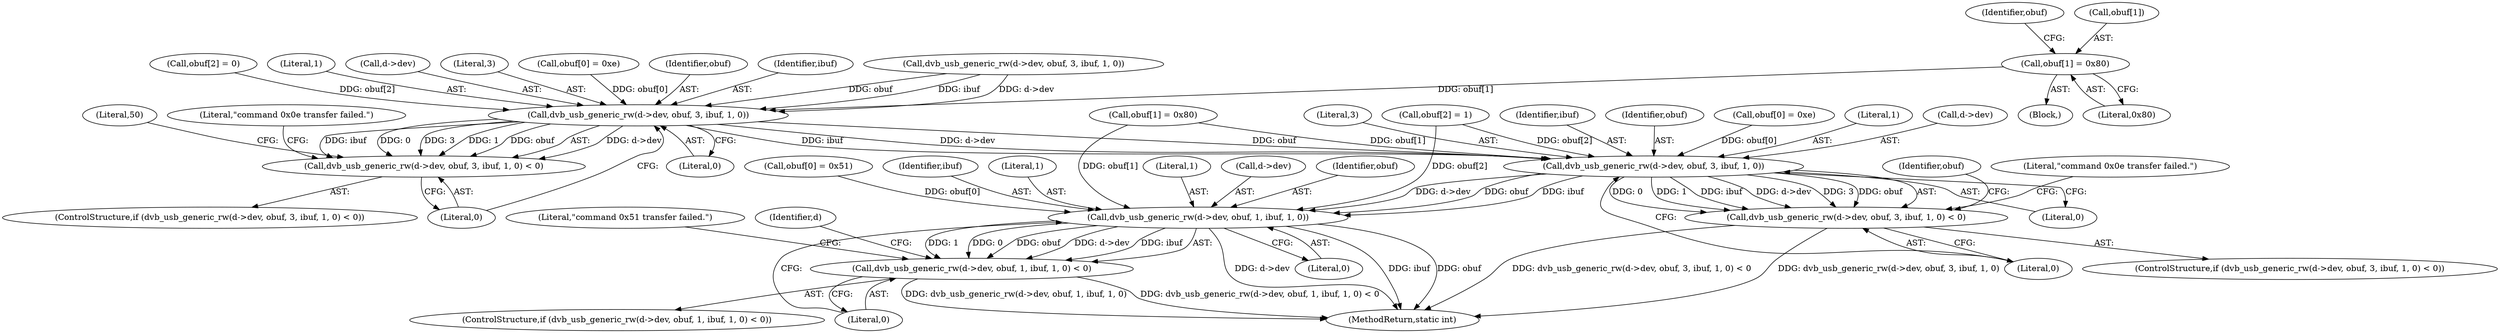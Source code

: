 digraph "1_linux_606142af57dad981b78707234cfbd15f9f7b7125_3@array" {
"1000157" [label="(Call,obuf[1] = 0x80)"];
"1000169" [label="(Call,dvb_usb_generic_rw(d->dev, obuf, 3, ibuf, 1, 0))"];
"1000168" [label="(Call,dvb_usb_generic_rw(d->dev, obuf, 3, ibuf, 1, 0) < 0)"];
"1000200" [label="(Call,dvb_usb_generic_rw(d->dev, obuf, 3, ibuf, 1, 0))"];
"1000199" [label="(Call,dvb_usb_generic_rw(d->dev, obuf, 3, ibuf, 1, 0) < 0)"];
"1000219" [label="(Call,dvb_usb_generic_rw(d->dev, obuf, 1, ibuf, 1, 0))"];
"1000218" [label="(Call,dvb_usb_generic_rw(d->dev, obuf, 1, ibuf, 1, 0) < 0)"];
"1000182" [label="(Literal,50)"];
"1000188" [label="(Call,obuf[1] = 0x80)"];
"1000175" [label="(Identifier,ibuf)"];
"1000198" [label="(ControlStructure,if (dvb_usb_generic_rw(d->dev, obuf, 3, ibuf, 1, 0) < 0))"];
"1000224" [label="(Literal,1)"];
"1000220" [label="(Call,d->dev)"];
"1000177" [label="(Literal,0)"];
"1000223" [label="(Identifier,obuf)"];
"1000212" [label="(Call,obuf[0] = 0x51)"];
"1000167" [label="(ControlStructure,if (dvb_usb_generic_rw(d->dev, obuf, 3, ibuf, 1, 0) < 0))"];
"1000180" [label="(Literal,\"command 0x0e transfer failed.\")"];
"1000157" [label="(Call,obuf[1] = 0x80)"];
"1000205" [label="(Literal,3)"];
"1000206" [label="(Identifier,ibuf)"];
"1000225" [label="(Identifier,ibuf)"];
"1000204" [label="(Identifier,obuf)"];
"1000140" [label="(Call,dvb_usb_generic_rw(d->dev, obuf, 3, ibuf, 1, 0))"];
"1000161" [label="(Literal,0x80)"];
"1000219" [label="(Call,dvb_usb_generic_rw(d->dev, obuf, 1, ibuf, 1, 0))"];
"1000164" [label="(Identifier,obuf)"];
"1000290" [label="(MethodReturn,static int)"];
"1000214" [label="(Identifier,obuf)"];
"1000169" [label="(Call,dvb_usb_generic_rw(d->dev, obuf, 3, ibuf, 1, 0))"];
"1000200" [label="(Call,dvb_usb_generic_rw(d->dev, obuf, 3, ibuf, 1, 0))"];
"1000230" [label="(Literal,\"command 0x51 transfer failed.\")"];
"1000211" [label="(Literal,\"command 0x0e transfer failed.\")"];
"1000183" [label="(Call,obuf[0] = 0xe)"];
"1000178" [label="(Literal,0)"];
"1000217" [label="(ControlStructure,if (dvb_usb_generic_rw(d->dev, obuf, 1, ibuf, 1, 0) < 0))"];
"1000207" [label="(Literal,1)"];
"1000162" [label="(Call,obuf[2] = 0)"];
"1000168" [label="(Call,dvb_usb_generic_rw(d->dev, obuf, 3, ibuf, 1, 0) < 0)"];
"1000235" [label="(Identifier,d)"];
"1000102" [label="(Block,)"];
"1000228" [label="(Literal,0)"];
"1000201" [label="(Call,d->dev)"];
"1000226" [label="(Literal,1)"];
"1000176" [label="(Literal,1)"];
"1000170" [label="(Call,d->dev)"];
"1000174" [label="(Literal,3)"];
"1000152" [label="(Call,obuf[0] = 0xe)"];
"1000173" [label="(Identifier,obuf)"];
"1000218" [label="(Call,dvb_usb_generic_rw(d->dev, obuf, 1, ibuf, 1, 0) < 0)"];
"1000209" [label="(Literal,0)"];
"1000158" [label="(Call,obuf[1])"];
"1000208" [label="(Literal,0)"];
"1000199" [label="(Call,dvb_usb_generic_rw(d->dev, obuf, 3, ibuf, 1, 0) < 0)"];
"1000193" [label="(Call,obuf[2] = 1)"];
"1000227" [label="(Literal,0)"];
"1000157" -> "1000102"  [label="AST: "];
"1000157" -> "1000161"  [label="CFG: "];
"1000158" -> "1000157"  [label="AST: "];
"1000161" -> "1000157"  [label="AST: "];
"1000164" -> "1000157"  [label="CFG: "];
"1000157" -> "1000169"  [label="DDG: obuf[1]"];
"1000169" -> "1000168"  [label="AST: "];
"1000169" -> "1000177"  [label="CFG: "];
"1000170" -> "1000169"  [label="AST: "];
"1000173" -> "1000169"  [label="AST: "];
"1000174" -> "1000169"  [label="AST: "];
"1000175" -> "1000169"  [label="AST: "];
"1000176" -> "1000169"  [label="AST: "];
"1000177" -> "1000169"  [label="AST: "];
"1000178" -> "1000169"  [label="CFG: "];
"1000169" -> "1000168"  [label="DDG: d->dev"];
"1000169" -> "1000168"  [label="DDG: ibuf"];
"1000169" -> "1000168"  [label="DDG: 0"];
"1000169" -> "1000168"  [label="DDG: 3"];
"1000169" -> "1000168"  [label="DDG: 1"];
"1000169" -> "1000168"  [label="DDG: obuf"];
"1000140" -> "1000169"  [label="DDG: d->dev"];
"1000140" -> "1000169"  [label="DDG: obuf"];
"1000140" -> "1000169"  [label="DDG: ibuf"];
"1000152" -> "1000169"  [label="DDG: obuf[0]"];
"1000162" -> "1000169"  [label="DDG: obuf[2]"];
"1000169" -> "1000200"  [label="DDG: d->dev"];
"1000169" -> "1000200"  [label="DDG: obuf"];
"1000169" -> "1000200"  [label="DDG: ibuf"];
"1000168" -> "1000167"  [label="AST: "];
"1000168" -> "1000178"  [label="CFG: "];
"1000178" -> "1000168"  [label="AST: "];
"1000180" -> "1000168"  [label="CFG: "];
"1000182" -> "1000168"  [label="CFG: "];
"1000200" -> "1000199"  [label="AST: "];
"1000200" -> "1000208"  [label="CFG: "];
"1000201" -> "1000200"  [label="AST: "];
"1000204" -> "1000200"  [label="AST: "];
"1000205" -> "1000200"  [label="AST: "];
"1000206" -> "1000200"  [label="AST: "];
"1000207" -> "1000200"  [label="AST: "];
"1000208" -> "1000200"  [label="AST: "];
"1000209" -> "1000200"  [label="CFG: "];
"1000200" -> "1000199"  [label="DDG: 0"];
"1000200" -> "1000199"  [label="DDG: 1"];
"1000200" -> "1000199"  [label="DDG: ibuf"];
"1000200" -> "1000199"  [label="DDG: d->dev"];
"1000200" -> "1000199"  [label="DDG: 3"];
"1000200" -> "1000199"  [label="DDG: obuf"];
"1000193" -> "1000200"  [label="DDG: obuf[2]"];
"1000188" -> "1000200"  [label="DDG: obuf[1]"];
"1000183" -> "1000200"  [label="DDG: obuf[0]"];
"1000200" -> "1000219"  [label="DDG: d->dev"];
"1000200" -> "1000219"  [label="DDG: obuf"];
"1000200" -> "1000219"  [label="DDG: ibuf"];
"1000199" -> "1000198"  [label="AST: "];
"1000199" -> "1000209"  [label="CFG: "];
"1000209" -> "1000199"  [label="AST: "];
"1000211" -> "1000199"  [label="CFG: "];
"1000214" -> "1000199"  [label="CFG: "];
"1000199" -> "1000290"  [label="DDG: dvb_usb_generic_rw(d->dev, obuf, 3, ibuf, 1, 0)"];
"1000199" -> "1000290"  [label="DDG: dvb_usb_generic_rw(d->dev, obuf, 3, ibuf, 1, 0) < 0"];
"1000219" -> "1000218"  [label="AST: "];
"1000219" -> "1000227"  [label="CFG: "];
"1000220" -> "1000219"  [label="AST: "];
"1000223" -> "1000219"  [label="AST: "];
"1000224" -> "1000219"  [label="AST: "];
"1000225" -> "1000219"  [label="AST: "];
"1000226" -> "1000219"  [label="AST: "];
"1000227" -> "1000219"  [label="AST: "];
"1000228" -> "1000219"  [label="CFG: "];
"1000219" -> "1000290"  [label="DDG: ibuf"];
"1000219" -> "1000290"  [label="DDG: obuf"];
"1000219" -> "1000290"  [label="DDG: d->dev"];
"1000219" -> "1000218"  [label="DDG: 1"];
"1000219" -> "1000218"  [label="DDG: 0"];
"1000219" -> "1000218"  [label="DDG: obuf"];
"1000219" -> "1000218"  [label="DDG: d->dev"];
"1000219" -> "1000218"  [label="DDG: ibuf"];
"1000193" -> "1000219"  [label="DDG: obuf[2]"];
"1000188" -> "1000219"  [label="DDG: obuf[1]"];
"1000212" -> "1000219"  [label="DDG: obuf[0]"];
"1000218" -> "1000217"  [label="AST: "];
"1000218" -> "1000228"  [label="CFG: "];
"1000228" -> "1000218"  [label="AST: "];
"1000230" -> "1000218"  [label="CFG: "];
"1000235" -> "1000218"  [label="CFG: "];
"1000218" -> "1000290"  [label="DDG: dvb_usb_generic_rw(d->dev, obuf, 1, ibuf, 1, 0)"];
"1000218" -> "1000290"  [label="DDG: dvb_usb_generic_rw(d->dev, obuf, 1, ibuf, 1, 0) < 0"];
}
